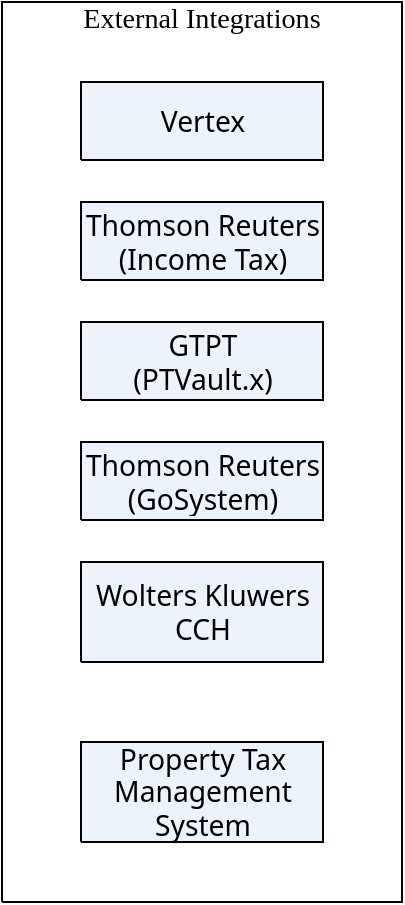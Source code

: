 <mxfile version="22.1.8" type="github">
  <diagram name="Page-1" id="MsTjWMy3AAZc4Vz8B7oc">
    <mxGraphModel dx="1120" dy="480" grid="1" gridSize="10" guides="1" tooltips="1" connect="1" arrows="1" fold="1" page="1" pageScale="1" pageWidth="1169" pageHeight="827" math="0" shadow="0">
      <root>
        <mxCell id="0" />
        <mxCell id="1" parent="0" />
        <UserObject label="&lt;div style=&quot;font-size: 1px&quot;&gt;&lt;p style=&quot;text-align: center; margin: 0px; text-indent: 0px; vertical-align: top; direction: ltr;&quot;&gt;&lt;font style=&quot;font-size:14.11px;font-family:Segoe Pro;color:#000000;direction:ltr;letter-spacing:0px;line-height:120%;opacity:1&quot;&gt;External Integrations&lt;br&gt;&lt;/font&gt;&lt;/p&gt;&lt;/div&gt;" tags="Background" id="TkFcFIbii5dXcjV-Ogx_-1">
          <mxCell style="verticalAlign=top;align=left;overflow=width;vsdxID=48;fillColor=none;gradientColor=none;shape=stencil(nZBLDoAgDERP0z3SIyjew0SURgSD+Lu9kMZoXLhwN9O+tukAlrNpJg1SzDH4QW/URgNYgZTkjA4UkwJUgGXng+6DX1zLfmoymdXo17xh5zmRJ6Q42BWCfc2oJfdAr+Yv+AP9Cb7OJ3H/2JG1HNGz/84klThPVCc=);points=[[1,0.5,0],[0.5,0,0],[0.5,0.5,0],[0.5,0.5,0]];labelBackgroundColor=none;rounded=0;html=1;whiteSpace=wrap;" vertex="1" parent="1">
            <mxGeometry x="120" y="160" width="200" height="450" as="geometry" />
          </mxCell>
        </UserObject>
        <UserObject label="&lt;div style=&quot;font-size: 1px&quot;&gt;&lt;font style=&quot;font-size:14.11px;font-family:Segoe UI;color:#000000;direction:ltr;letter-spacing:0px;line-height:120%;opacity:1&quot;&gt;Vertex&lt;br&gt;&lt;/font&gt;&lt;/div&gt;" tags="Background" id="TkFcFIbii5dXcjV-Ogx_-2">
          <mxCell style="verticalAlign=middle;align=center;overflow=width;vsdxID=44;fillColor=#ecf3fb;gradientColor=none;shape=stencil(nZBLDoAgDERP0z3SIyjew0SURgSD+Lu9kMZoXLhwN9O+tukAlrNpJg1SzDH4QW/URgNYgZTkjA4UkwJUgGXng+6DX1zLfmoymdXo17xh5zmRJ6Q42BWCfc2oJfdAr+Yv+AP9Cb7OJ3H/2JG1HNGz/84klThPVCc=);points=[[1,0.5,0],[0.5,0,0],[0.5,0.5,0],[0.5,0.5,0]];labelBackgroundColor=none;rounded=0;html=1;whiteSpace=wrap;" vertex="1" parent="1">
            <mxGeometry x="159.5" y="200" width="121" height="39" as="geometry" />
          </mxCell>
        </UserObject>
        <UserObject label="&lt;div style=&quot;font-size: 1px&quot;&gt;&lt;font style=&quot;font-size:14.11px;font-family:Segoe UI;color:#000000;direction:ltr;letter-spacing:0px;line-height:120%;opacity:1&quot;&gt;Vertex&lt;br&gt;&lt;/font&gt;&lt;/div&gt;" tags="Background" id="TkFcFIbii5dXcjV-Ogx_-3">
          <mxCell style="verticalAlign=middle;align=center;overflow=width;vsdxID=44;fillColor=#ecf3fb;gradientColor=none;shape=stencil(nZBLDoAgDERP0z3SIyjew0SURgSD+Lu9kMZoXLhwN9O+tukAlrNpJg1SzDH4QW/URgNYgZTkjA4UkwJUgGXng+6DX1zLfmoymdXo17xh5zmRJ6Q42BWCfc2oJfdAr+Yv+AP9Cb7OJ3H/2JG1HNGz/84klThPVCc=);points=[[1,0.5,0],[0.5,0,0],[0.5,0.5,0],[0.5,0.5,0]];labelBackgroundColor=none;rounded=0;html=1;whiteSpace=wrap;" vertex="1" parent="1">
            <mxGeometry x="159.5" y="200" width="121" height="39" as="geometry" />
          </mxCell>
        </UserObject>
        <UserObject label="&lt;div style=&quot;font-size: 1px&quot;&gt;&lt;font style=&quot;font-size:14.11px;font-family:Segoe UI;color:#000000;direction:ltr;letter-spacing:0px;line-height:120%;opacity:1&quot;&gt;Thomson Reuters&lt;br&gt;&lt;/font&gt;&lt;/div&gt;&lt;div style=&quot;font-size: 1px&quot;&gt;&lt;font style=&quot;font-size:14.11px;font-family:Segoe UI;color:#000000;direction:ltr;letter-spacing:0px;line-height:120%;opacity:1&quot;&gt;(Income Tax)&lt;/font&gt;&lt;/div&gt;" tags="Background" id="TkFcFIbii5dXcjV-Ogx_-4">
          <mxCell style="verticalAlign=middle;align=center;overflow=width;vsdxID=44;fillColor=#ecf3fb;gradientColor=none;shape=stencil(nZBLDoAgDERP0z3SIyjew0SURgSD+Lu9kMZoXLhwN9O+tukAlrNpJg1SzDH4QW/URgNYgZTkjA4UkwJUgGXng+6DX1zLfmoymdXo17xh5zmRJ6Q42BWCfc2oJfdAr+Yv+AP9Cb7OJ3H/2JG1HNGz/84klThPVCc=);points=[[1,0.5,0],[0.5,0,0],[0.5,0.5,0],[0.5,0.5,0]];labelBackgroundColor=none;rounded=0;html=1;whiteSpace=wrap;" vertex="1" parent="1">
            <mxGeometry x="159.5" y="260" width="121" height="39" as="geometry" />
          </mxCell>
        </UserObject>
        <UserObject label="&lt;div style=&quot;font-size: 1px&quot;&gt;&lt;font style=&quot;font-size:14.11px;font-family:Segoe UI;color:#000000;direction:ltr;letter-spacing:0px;line-height:120%;opacity:1&quot;&gt;GTPT&lt;br&gt;&lt;/font&gt;&lt;/div&gt;&lt;div style=&quot;font-size: 1px&quot;&gt;&lt;font style=&quot;font-size:14.11px;font-family:Segoe UI;color:#000000;direction:ltr;letter-spacing:0px;line-height:120%;opacity:1&quot;&gt;(PTVault.x)&lt;/font&gt;&lt;/div&gt;" tags="Background" id="TkFcFIbii5dXcjV-Ogx_-5">
          <mxCell style="verticalAlign=middle;align=center;overflow=width;vsdxID=44;fillColor=#ecf3fb;gradientColor=none;shape=stencil(nZBLDoAgDERP0z3SIyjew0SURgSD+Lu9kMZoXLhwN9O+tukAlrNpJg1SzDH4QW/URgNYgZTkjA4UkwJUgGXng+6DX1zLfmoymdXo17xh5zmRJ6Q42BWCfc2oJfdAr+Yv+AP9Cb7OJ3H/2JG1HNGz/84klThPVCc=);points=[[1,0.5,0],[0.5,0,0],[0.5,0.5,0],[0.5,0.5,0]];labelBackgroundColor=none;rounded=0;html=1;whiteSpace=wrap;" vertex="1" parent="1">
            <mxGeometry x="159.5" y="320" width="121" height="39" as="geometry" />
          </mxCell>
        </UserObject>
        <UserObject label="&lt;div style=&quot;font-size: 1px&quot;&gt;&lt;font style=&quot;font-size:14.11px;font-family:Segoe UI;color:#000000;direction:ltr;letter-spacing:0px;line-height:120%;opacity:1&quot;&gt;Thomson Reuters&lt;br&gt;&lt;/font&gt;&lt;/div&gt;&lt;div style=&quot;font-size: 1px&quot;&gt;&lt;font style=&quot;font-size:14.11px;font-family:Segoe UI;color:#000000;direction:ltr;letter-spacing:0px;line-height:120%;opacity:1&quot;&gt;(GoSystem)&lt;/font&gt;&lt;/div&gt;" tags="Background" id="TkFcFIbii5dXcjV-Ogx_-6">
          <mxCell style="verticalAlign=middle;align=center;overflow=width;vsdxID=44;fillColor=#ecf3fb;gradientColor=none;shape=stencil(nZBLDoAgDERP0z3SIyjew0SURgSD+Lu9kMZoXLhwN9O+tukAlrNpJg1SzDH4QW/URgNYgZTkjA4UkwJUgGXng+6DX1zLfmoymdXo17xh5zmRJ6Q42BWCfc2oJfdAr+Yv+AP9Cb7OJ3H/2JG1HNGz/84klThPVCc=);points=[[1,0.5,0],[0.5,0,0],[0.5,0.5,0],[0.5,0.5,0]];labelBackgroundColor=none;rounded=0;html=1;whiteSpace=wrap;" vertex="1" parent="1">
            <mxGeometry x="159.5" y="380" width="121" height="39" as="geometry" />
          </mxCell>
        </UserObject>
        <UserObject label="&lt;div style=&quot;font-size: 1px&quot;&gt;&lt;font style=&quot;font-size:14.11px;font-family:Segoe UI;color:#000000;direction:ltr;letter-spacing:0px;line-height:120%;opacity:1&quot;&gt;Wolters Kluwers&lt;br&gt;&lt;/font&gt;&lt;/div&gt;&lt;div style=&quot;font-size: 1px&quot;&gt;&lt;font style=&quot;font-size:14.11px;font-family:Segoe UI;color:#000000;direction:ltr;letter-spacing:0px;line-height:120%;opacity:1&quot;&gt;CCH&lt;/font&gt;&lt;/div&gt;" tags="Background" id="TkFcFIbii5dXcjV-Ogx_-7">
          <mxCell style="verticalAlign=middle;align=center;overflow=width;vsdxID=44;fillColor=#ecf3fb;gradientColor=none;shape=stencil(nZBLDoAgDERP0z3SIyjew0SURgSD+Lu9kMZoXLhwN9O+tukAlrNpJg1SzDH4QW/URgNYgZTkjA4UkwJUgGXng+6DX1zLfmoymdXo17xh5zmRJ6Q42BWCfc2oJfdAr+Yv+AP9Cb7OJ3H/2JG1HNGz/84klThPVCc=);points=[[1,0.5,0],[0.5,0,0],[0.5,0.5,0],[0.5,0.5,0]];labelBackgroundColor=none;rounded=0;html=1;whiteSpace=wrap;" vertex="1" parent="1">
            <mxGeometry x="159.5" y="440" width="121" height="50" as="geometry" />
          </mxCell>
        </UserObject>
        <UserObject label="&lt;div style=&quot;&quot;&gt;&lt;font face=&quot;Segoe UI&quot;&gt;&lt;span style=&quot;font-size: 14.11px;&quot;&gt;Property Tax Management System&lt;/span&gt;&lt;/font&gt;&lt;/div&gt;" tags="Background" id="TkFcFIbii5dXcjV-Ogx_-8">
          <mxCell style="verticalAlign=middle;align=center;overflow=width;vsdxID=44;fillColor=#ecf3fb;gradientColor=none;shape=stencil(nZBLDoAgDERP0z3SIyjew0SURgSD+Lu9kMZoXLhwN9O+tukAlrNpJg1SzDH4QW/URgNYgZTkjA4UkwJUgGXng+6DX1zLfmoymdXo17xh5zmRJ6Q42BWCfc2oJfdAr+Yv+AP9Cb7OJ3H/2JG1HNGz/84klThPVCc=);points=[[1,0.5,0],[0.5,0,0],[0.5,0.5,0],[0.5,0.5,0]];labelBackgroundColor=none;rounded=0;html=1;whiteSpace=wrap;" vertex="1" parent="1">
            <mxGeometry x="159.5" y="530" width="121" height="50" as="geometry" />
          </mxCell>
        </UserObject>
      </root>
    </mxGraphModel>
  </diagram>
</mxfile>
